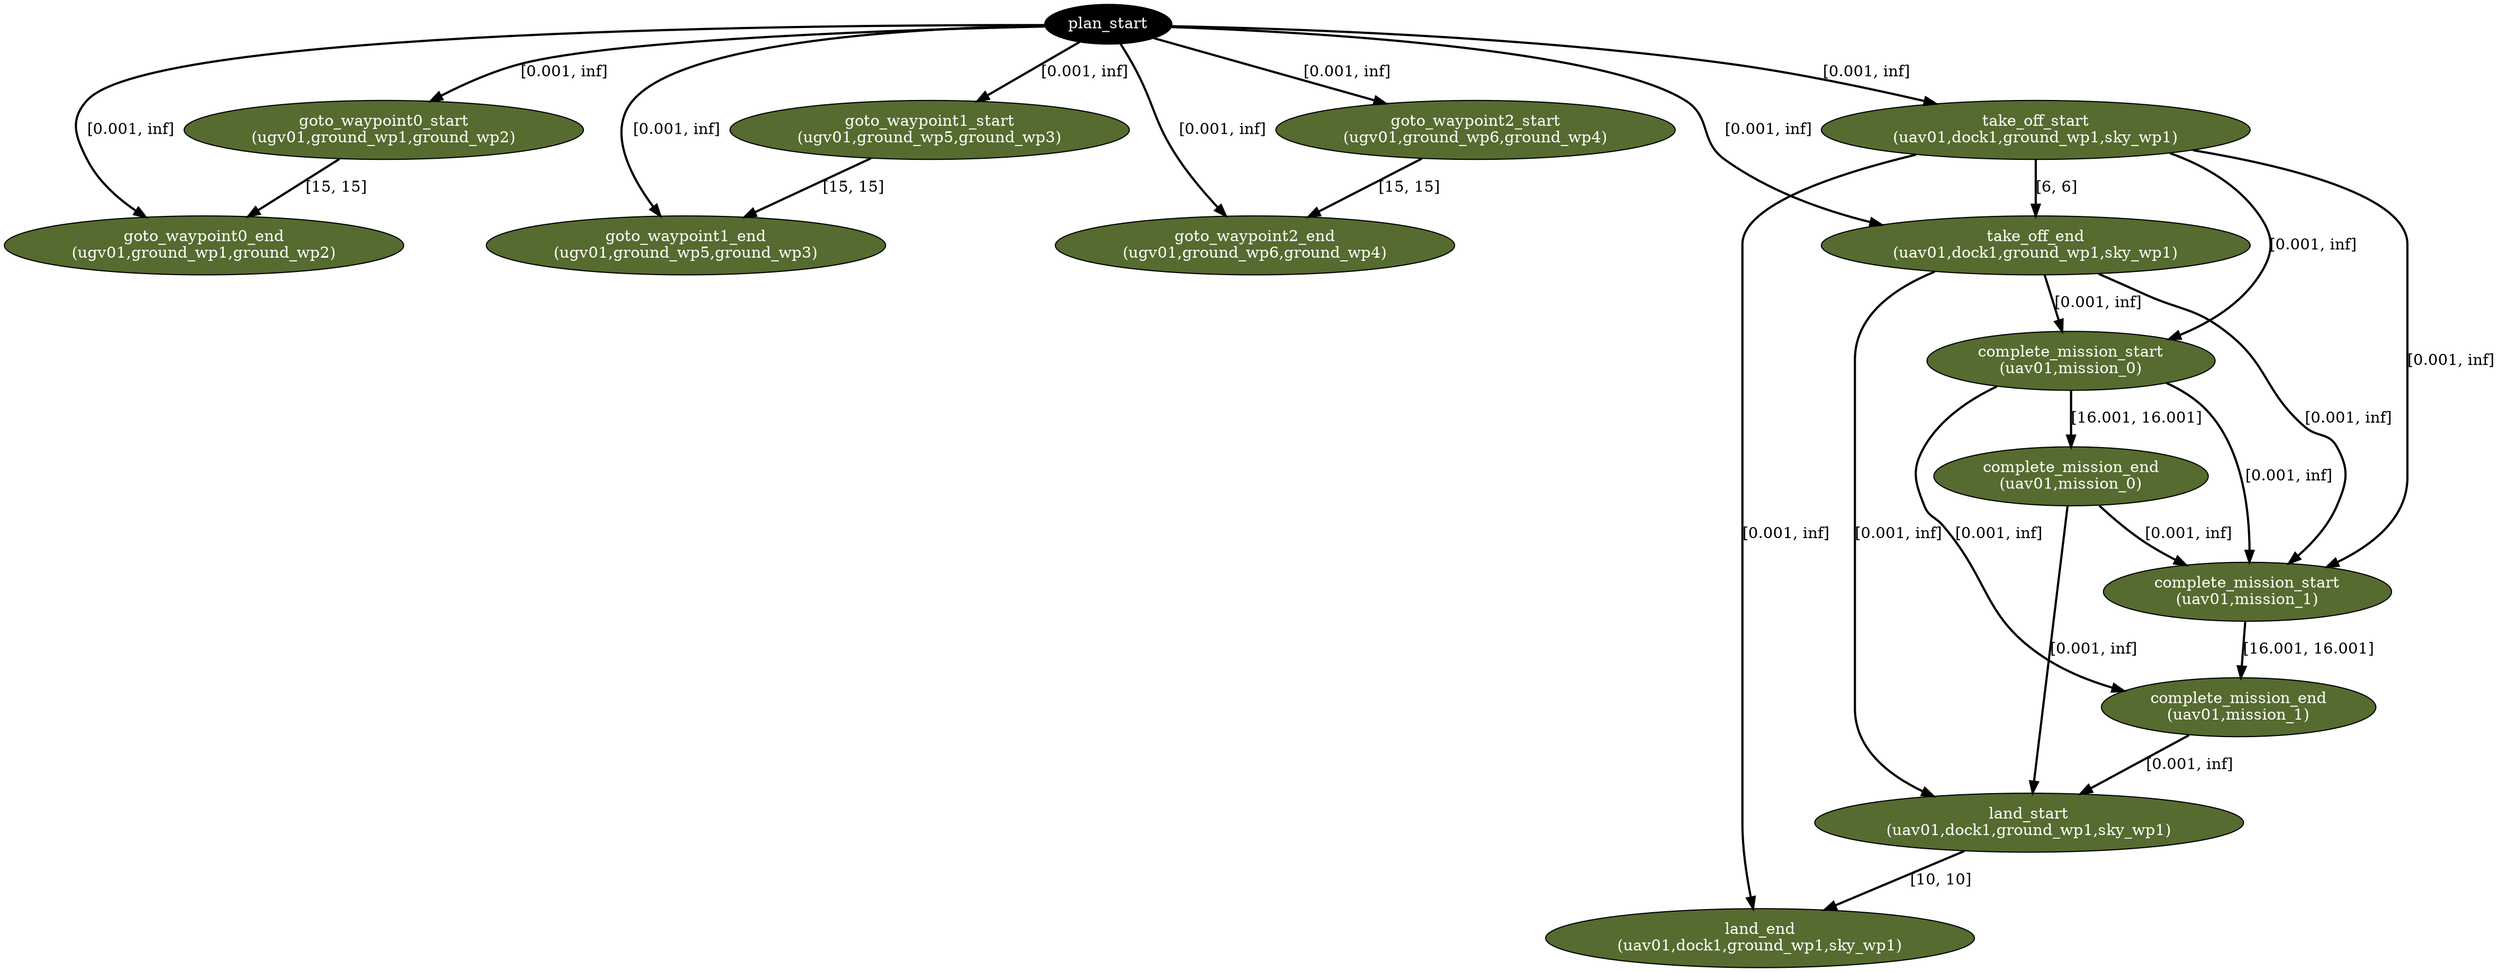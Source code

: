 digraph plan {
0[ label="plan_start",style=filled,fillcolor=black,fontcolor=white];
1[ label="goto_waypoint0_start
(ugv01,ground_wp1,ground_wp2)",style=filled,fillcolor=darkolivegreen,fontcolor=white];
2[ label="goto_waypoint0_end
(ugv01,ground_wp1,ground_wp2)",style=filled,fillcolor=darkolivegreen,fontcolor=white];
3[ label="goto_waypoint1_start
(ugv01,ground_wp5,ground_wp3)",style=filled,fillcolor=darkolivegreen,fontcolor=white];
4[ label="goto_waypoint1_end
(ugv01,ground_wp5,ground_wp3)",style=filled,fillcolor=darkolivegreen,fontcolor=white];
5[ label="goto_waypoint2_start
(ugv01,ground_wp6,ground_wp4)",style=filled,fillcolor=darkolivegreen,fontcolor=white];
6[ label="goto_waypoint2_end
(ugv01,ground_wp6,ground_wp4)",style=filled,fillcolor=darkolivegreen,fontcolor=white];
7[ label="take_off_start
(uav01,dock1,ground_wp1,sky_wp1)",style=filled,fillcolor=darkolivegreen,fontcolor=white];
8[ label="take_off_end
(uav01,dock1,ground_wp1,sky_wp1)",style=filled,fillcolor=darkolivegreen,fontcolor=white];
9[ label="complete_mission_start
(uav01,mission_0)",style=filled,fillcolor=darkolivegreen,fontcolor=white];
10[ label="complete_mission_end
(uav01,mission_0)",style=filled,fillcolor=darkolivegreen,fontcolor=white];
11[ label="complete_mission_start
(uav01,mission_1)",style=filled,fillcolor=darkolivegreen,fontcolor=white];
12[ label="complete_mission_end
(uav01,mission_1)",style=filled,fillcolor=darkolivegreen,fontcolor=white];
13[ label="land_start
(uav01,dock1,ground_wp1,sky_wp1)",style=filled,fillcolor=darkolivegreen,fontcolor=white];
14[ label="land_end
(uav01,dock1,ground_wp1,sky_wp1)",style=filled,fillcolor=darkolivegreen,fontcolor=white];
"0" -> "1" [ label="[0.001, inf]" , penwidth=2, color="black"]
"0" -> "3" [ label="[0.001, inf]" , penwidth=2, color="black"]
"0" -> "5" [ label="[0.001, inf]" , penwidth=2, color="black"]
"0" -> "7" [ label="[0.001, inf]" , penwidth=2, color="black"]
"7" -> "8" [ label="[6, 6]" , penwidth=2, color="black"]
"0" -> "8" [ label="[0.001, inf]" , penwidth=2, color="black"]
"8" -> "9" [ label="[0.001, inf]" , penwidth=2, color="black"]
"7" -> "9" [ label="[0.001, inf]" , penwidth=2, color="black"]
"1" -> "2" [ label="[15, 15]" , penwidth=2, color="black"]
"0" -> "2" [ label="[0.001, inf]" , penwidth=2, color="black"]
"3" -> "4" [ label="[15, 15]" , penwidth=2, color="black"]
"0" -> "4" [ label="[0.001, inf]" , penwidth=2, color="black"]
"5" -> "6" [ label="[15, 15]" , penwidth=2, color="black"]
"0" -> "6" [ label="[0.001, inf]" , penwidth=2, color="black"]
"9" -> "10" [ label="[16.001, 16.001]" , penwidth=2, color="black"]
"10" -> "11" [ label="[0.001, inf]" , penwidth=2, color="black"]
"8" -> "11" [ label="[0.001, inf]" , penwidth=2, color="black"]
"9" -> "11" [ label="[0.001, inf]" , penwidth=2, color="black"]
"7" -> "11" [ label="[0.001, inf]" , penwidth=2, color="black"]
"11" -> "12" [ label="[16.001, 16.001]" , penwidth=2, color="black"]
"9" -> "12" [ label="[0.001, inf]" , penwidth=2, color="black"]
"8" -> "13" [ label="[0.001, inf]" , penwidth=2, color="black"]
"12" -> "13" [ label="[0.001, inf]" , penwidth=2, color="black"]
"10" -> "13" [ label="[0.001, inf]" , penwidth=2, color="black"]
"13" -> "14" [ label="[10, 10]" , penwidth=2, color="black"]
"7" -> "14" [ label="[0.001, inf]" , penwidth=2, color="black"]
}
